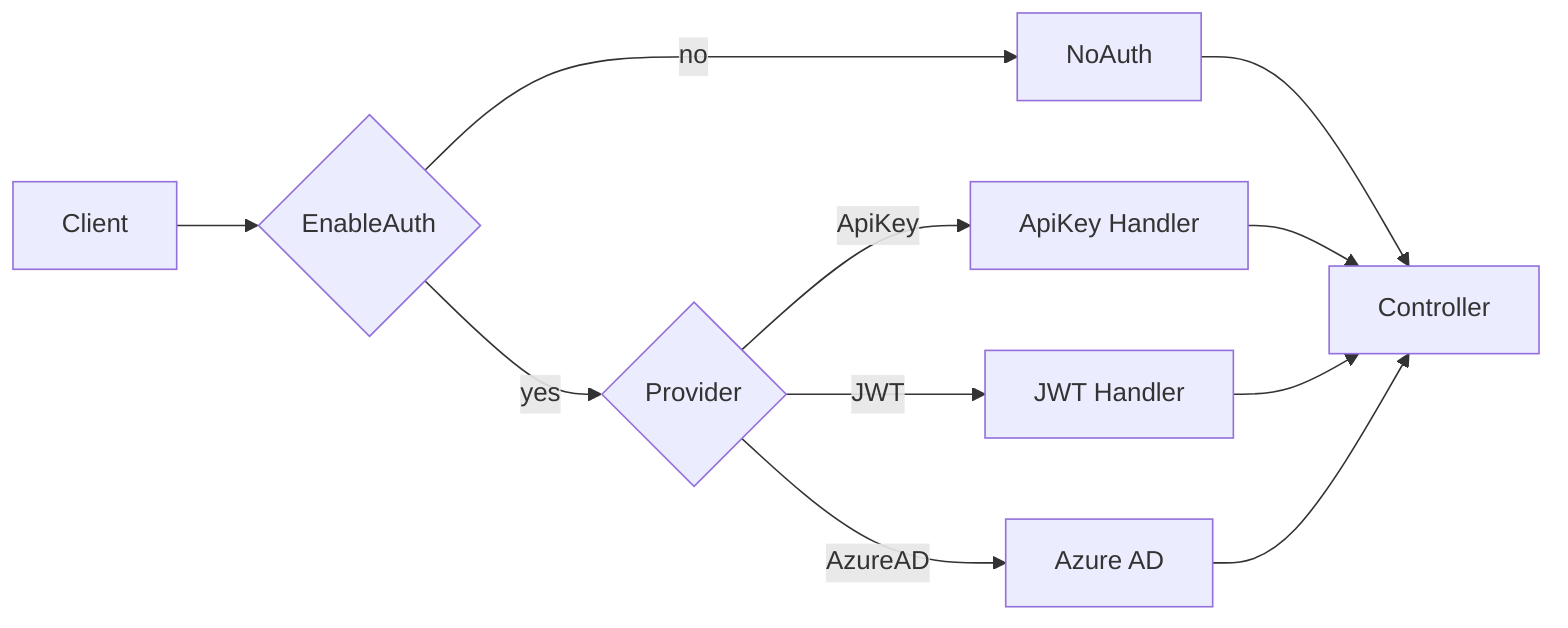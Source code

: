 flowchart LR
  A[Client] --> B{EnableAuth}
  B -- no --> C[NoAuth]
  B -- yes --> D{Provider}
  D -->|ApiKey| E[ApiKey Handler]
  D -->|JWT| F[JWT Handler]
  D -->|AzureAD| G[Azure AD]
  C --> H[Controller]
  E --> H
  F --> H
  G --> H